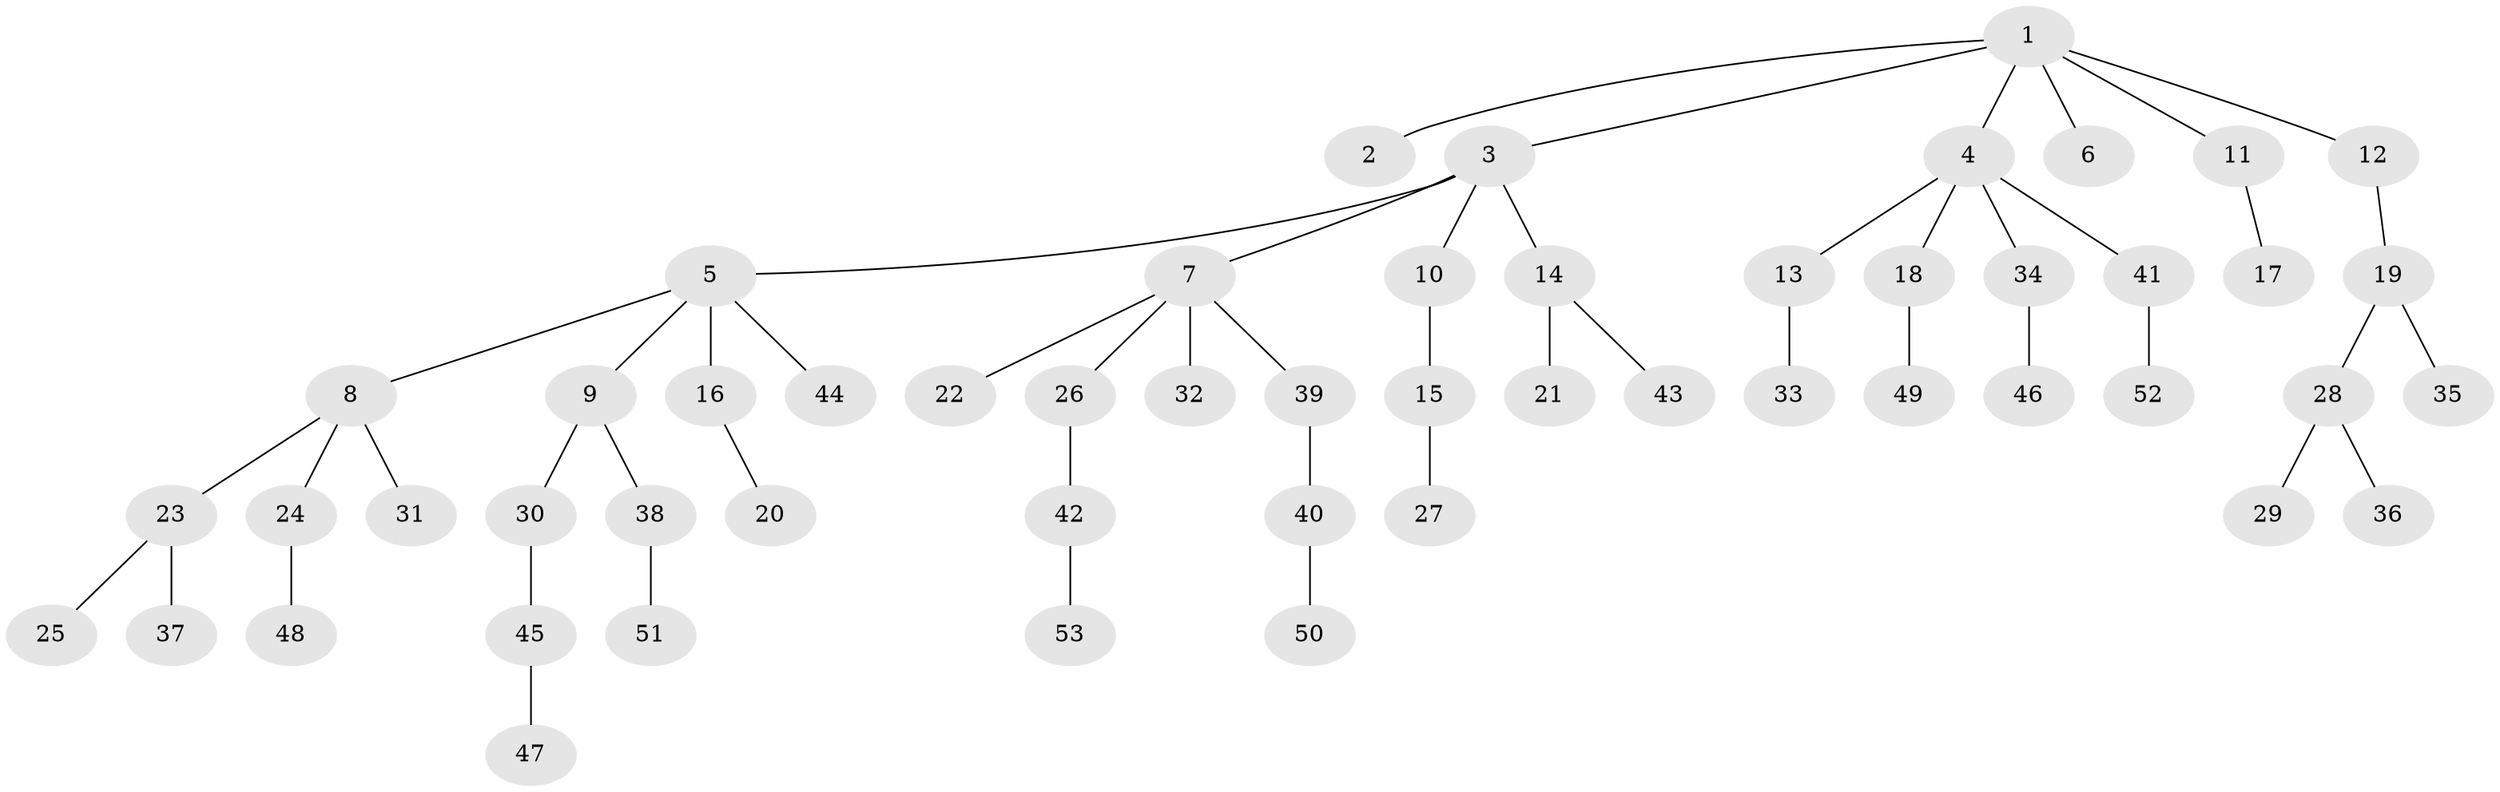 // Generated by graph-tools (version 1.1) at 2025/26/03/09/25 03:26:25]
// undirected, 53 vertices, 52 edges
graph export_dot {
graph [start="1"]
  node [color=gray90,style=filled];
  1;
  2;
  3;
  4;
  5;
  6;
  7;
  8;
  9;
  10;
  11;
  12;
  13;
  14;
  15;
  16;
  17;
  18;
  19;
  20;
  21;
  22;
  23;
  24;
  25;
  26;
  27;
  28;
  29;
  30;
  31;
  32;
  33;
  34;
  35;
  36;
  37;
  38;
  39;
  40;
  41;
  42;
  43;
  44;
  45;
  46;
  47;
  48;
  49;
  50;
  51;
  52;
  53;
  1 -- 2;
  1 -- 3;
  1 -- 4;
  1 -- 6;
  1 -- 11;
  1 -- 12;
  3 -- 5;
  3 -- 7;
  3 -- 10;
  3 -- 14;
  4 -- 13;
  4 -- 18;
  4 -- 34;
  4 -- 41;
  5 -- 8;
  5 -- 9;
  5 -- 16;
  5 -- 44;
  7 -- 22;
  7 -- 26;
  7 -- 32;
  7 -- 39;
  8 -- 23;
  8 -- 24;
  8 -- 31;
  9 -- 30;
  9 -- 38;
  10 -- 15;
  11 -- 17;
  12 -- 19;
  13 -- 33;
  14 -- 21;
  14 -- 43;
  15 -- 27;
  16 -- 20;
  18 -- 49;
  19 -- 28;
  19 -- 35;
  23 -- 25;
  23 -- 37;
  24 -- 48;
  26 -- 42;
  28 -- 29;
  28 -- 36;
  30 -- 45;
  34 -- 46;
  38 -- 51;
  39 -- 40;
  40 -- 50;
  41 -- 52;
  42 -- 53;
  45 -- 47;
}
